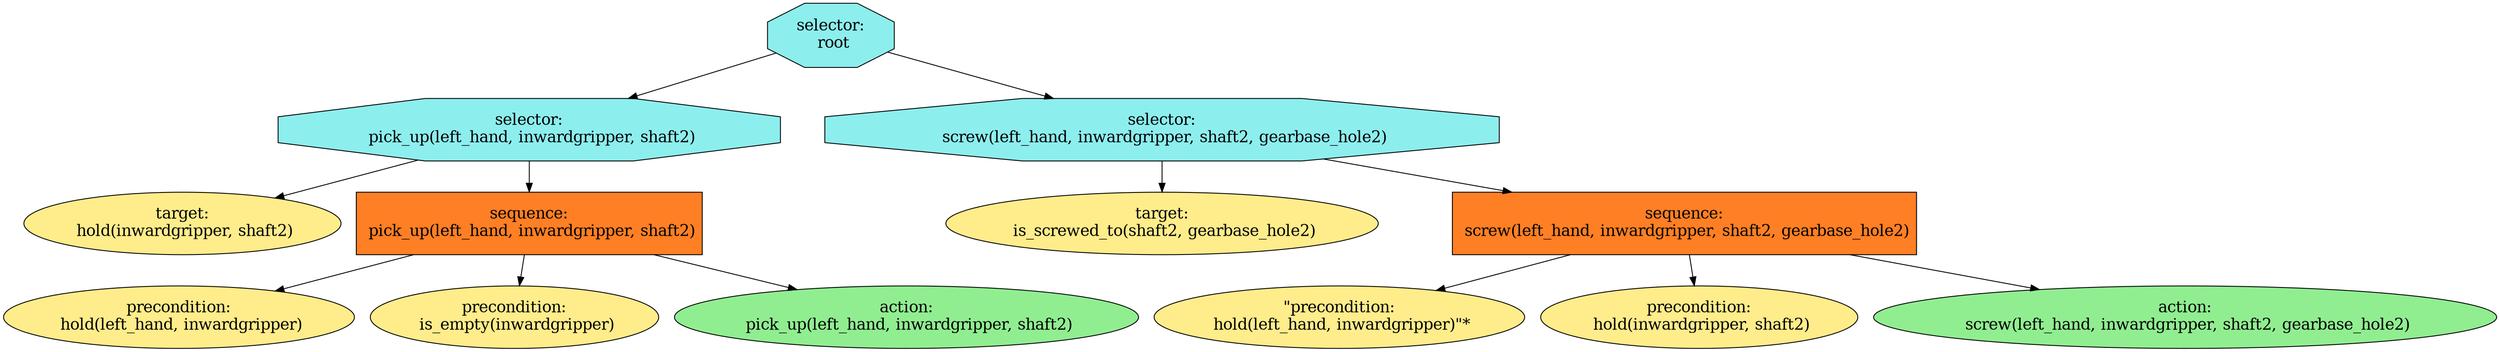 digraph pastafarianism {
ordering=out;
graph [fontname="times-roman"];
node [fontname="times-roman"];
edge [fontname="times-roman"];
"selector:
 root" [fillcolor=darkslategray2, fontcolor=black, fontsize=18, label="selector:
 root", shape=octagon, style=filled];
"selector:
 pick_up(left_hand, inwardgripper, shaft2)" [fillcolor=darkslategray2, fontcolor=black, fontsize=18, height=1.0, label="selector:
 pick_up(left_hand, inwardgripper, shaft2)", shape=octagon, style=filled];
"selector:
 root" -> "selector:
 pick_up(left_hand, inwardgripper, shaft2)";
"target:
 hold(inwardgripper, shaft2)" [fillcolor=lightgoldenrod1, fontcolor=black, fontsize=18, height=1.0, label="target:
 hold(inwardgripper, shaft2)", shape=ellipse, style=filled];
"selector:
 pick_up(left_hand, inwardgripper, shaft2)" -> "target:
 hold(inwardgripper, shaft2)";
"sequence:
 pick_up(left_hand, inwardgripper, shaft2)" [fillcolor=chocolate1, fontcolor=black, fontsize=18, height=1.0, label="sequence:
 pick_up(left_hand, inwardgripper, shaft2)", shape=box, style=filled];
"selector:
 pick_up(left_hand, inwardgripper, shaft2)" -> "sequence:
 pick_up(left_hand, inwardgripper, shaft2)";
"precondition:
 hold(left_hand, inwardgripper)" [fillcolor=lightgoldenrod1, fontcolor=black, fontsize=18, height=1.0, label="precondition:
 hold(left_hand, inwardgripper)", shape=ellipse, style=filled];
"sequence:
 pick_up(left_hand, inwardgripper, shaft2)" -> "precondition:
 hold(left_hand, inwardgripper)";
"precondition:
 is_empty(inwardgripper)" [fillcolor=lightgoldenrod1, fontcolor=black, fontsize=18, height=1.0, label="precondition:
 is_empty(inwardgripper)", shape=ellipse, style=filled];
"sequence:
 pick_up(left_hand, inwardgripper, shaft2)" -> "precondition:
 is_empty(inwardgripper)";
"action:
 pick_up(left_hand, inwardgripper, shaft2)" [fillcolor=lightgreen, fontcolor=black, fontsize=18, height=1.0, label="action:
 pick_up(left_hand, inwardgripper, shaft2)", shape=ellipse, style=filled];
"sequence:
 pick_up(left_hand, inwardgripper, shaft2)" -> "action:
 pick_up(left_hand, inwardgripper, shaft2)";
"selector:
 screw(left_hand, inwardgripper, shaft2, gearbase_hole2)" [fillcolor=darkslategray2, fontcolor=black, fontsize=18, height=1.0, label="selector:
 screw(left_hand, inwardgripper, shaft2, gearbase_hole2)", shape=octagon, style=filled];
"selector:
 root" -> "selector:
 screw(left_hand, inwardgripper, shaft2, gearbase_hole2)";
"target:
 is_screwed_to(shaft2, gearbase_hole2)" [fillcolor=lightgoldenrod1, fontcolor=black, fontsize=18, height=1.0, label="target:
 is_screwed_to(shaft2, gearbase_hole2)", shape=ellipse, style=filled];
"selector:
 screw(left_hand, inwardgripper, shaft2, gearbase_hole2)" -> "target:
 is_screwed_to(shaft2, gearbase_hole2)";
"sequence:
 screw(left_hand, inwardgripper, shaft2, gearbase_hole2)" [fillcolor=chocolate1, fontcolor=black, fontsize=18, height=1.0, label="sequence:
 screw(left_hand, inwardgripper, shaft2, gearbase_hole2)", shape=box, style=filled];
"selector:
 screw(left_hand, inwardgripper, shaft2, gearbase_hole2)" -> "sequence:
 screw(left_hand, inwardgripper, shaft2, gearbase_hole2)";
"\"precondition:\n hold(left_hand, inwardgripper)\"*" [fillcolor=lightgoldenrod1, fontcolor=black, fontsize=18, height=1.0, label="\"precondition:\n hold(left_hand, inwardgripper)\"*", shape=ellipse, style=filled];
"sequence:
 screw(left_hand, inwardgripper, shaft2, gearbase_hole2)" -> "\"precondition:\n hold(left_hand, inwardgripper)\"*";
"precondition:
 hold(inwardgripper, shaft2)" [fillcolor=lightgoldenrod1, fontcolor=black, fontsize=18, height=1.0, label="precondition:
 hold(inwardgripper, shaft2)", shape=ellipse, style=filled];
"sequence:
 screw(left_hand, inwardgripper, shaft2, gearbase_hole2)" -> "precondition:
 hold(inwardgripper, shaft2)";
"action:
 screw(left_hand, inwardgripper, shaft2, gearbase_hole2)" [fillcolor=lightgreen, fontcolor=black, fontsize=18, height=1.0, label="action:
 screw(left_hand, inwardgripper, shaft2, gearbase_hole2)", shape=ellipse, style=filled];
"sequence:
 screw(left_hand, inwardgripper, shaft2, gearbase_hole2)" -> "action:
 screw(left_hand, inwardgripper, shaft2, gearbase_hole2)";
}

